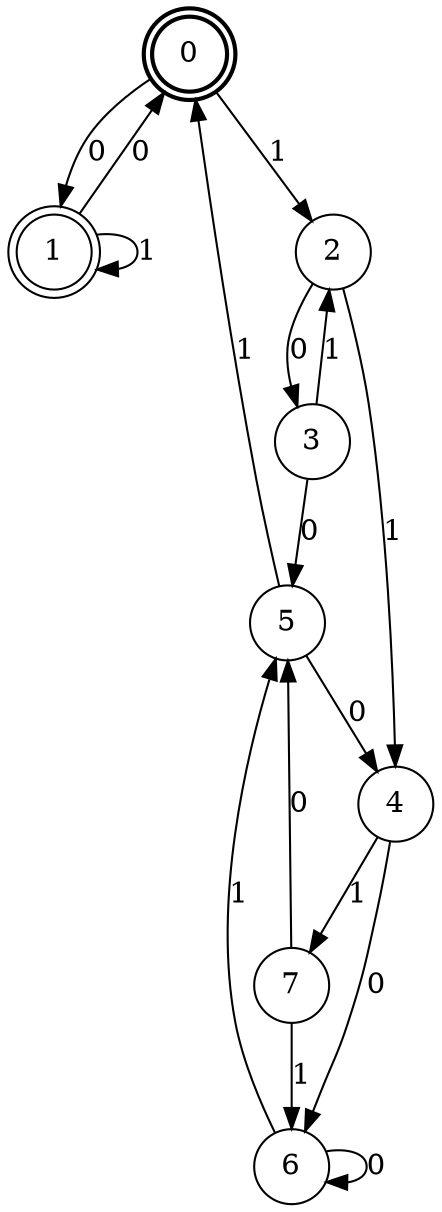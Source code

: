 digraph Automat {
    node [shape = circle];
    0 [style = "bold"];
    0 [peripheries=2]
    0 -> 1 [label = "0"];
    0 -> 2 [label = "1"];
    1 [peripheries=2]
    1 -> 0 [label = "0"];
    1 -> 1 [label = "1"];
    2 -> 3 [label = "0"];
    2 -> 4 [label = "1"];
    3 -> 5 [label = "0"];
    3 -> 2 [label = "1"];
    4 -> 6 [label = "0"];
    4 -> 7 [label = "1"];
    5 -> 4 [label = "0"];
    5 -> 0 [label = "1"];
    6 -> 6 [label = "0"];
    6 -> 5 [label = "1"];
    7 -> 5 [label = "0"];
    7 -> 6 [label = "1"];
}
